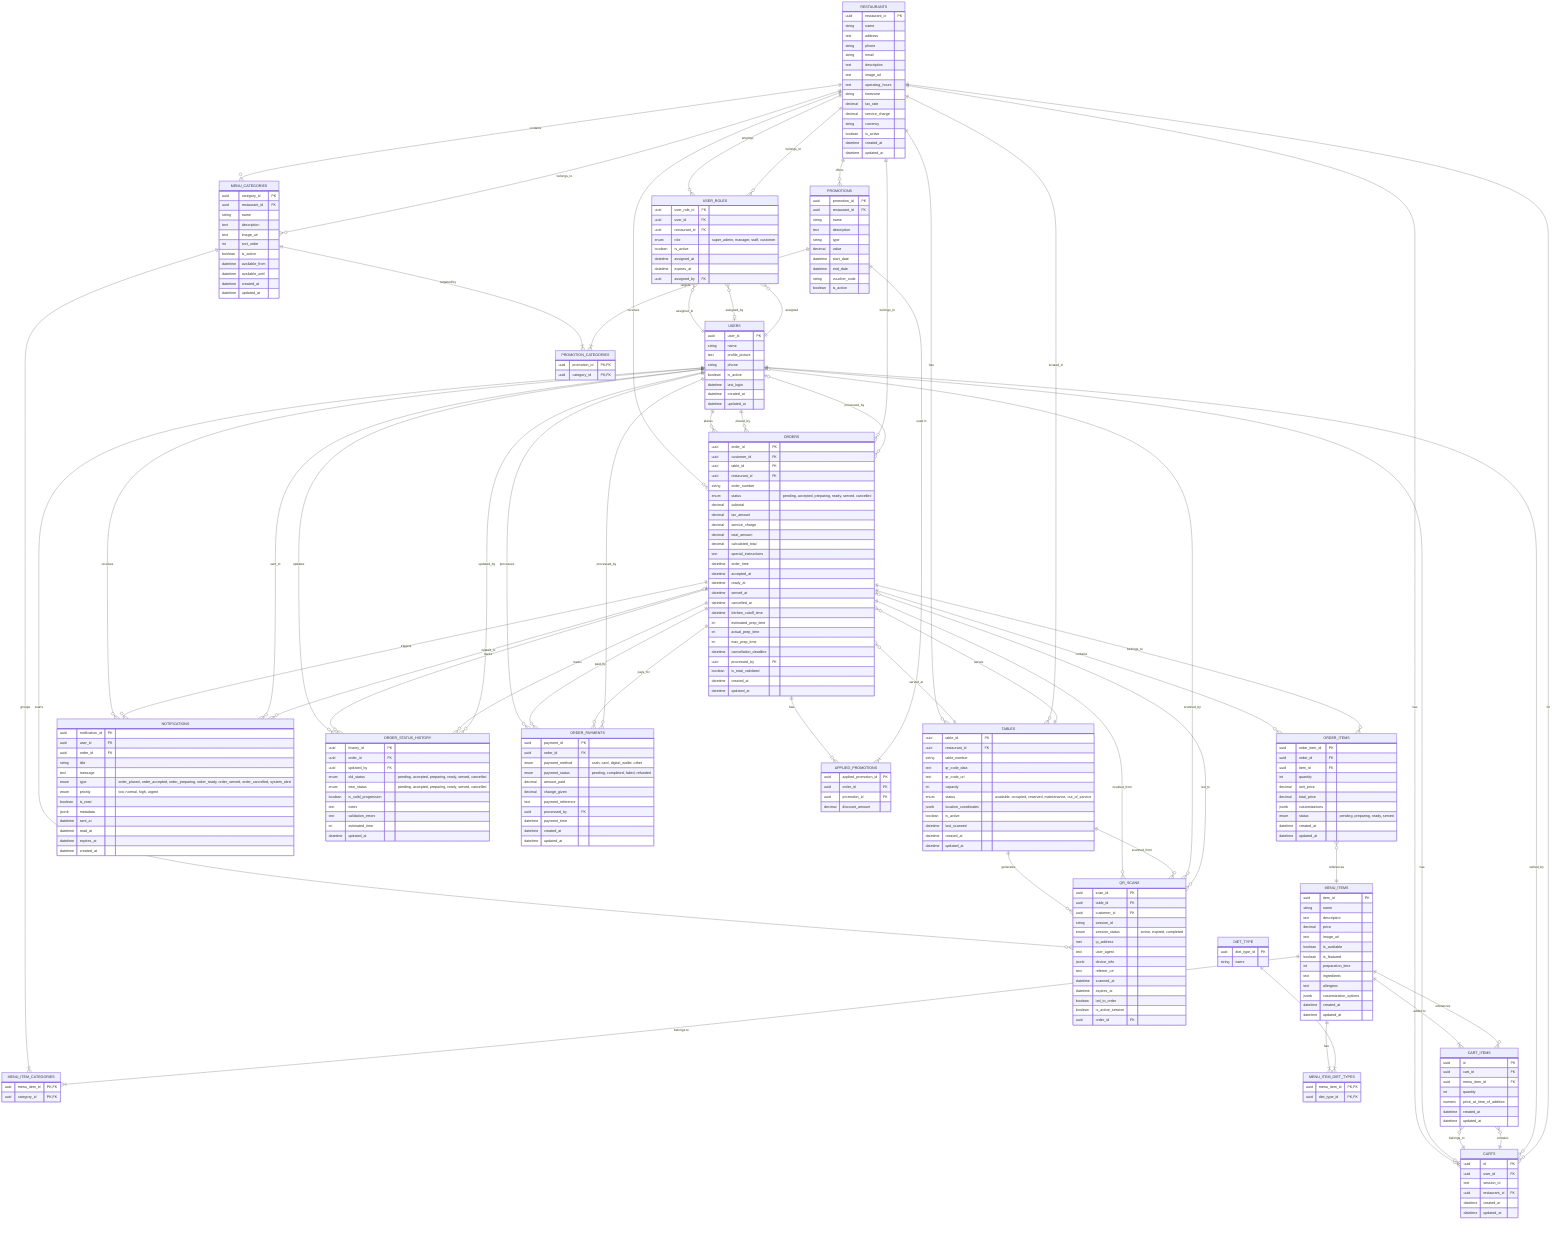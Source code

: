 erDiagram
    RESTAURANTS {
        uuid restaurant_id PK
        string name
        text address
        string phone
        string email
        text description
        text image_url
        text operating_hours
        string timezone
        decimal tax_rate
        decimal service_charge
        string currency
        boolean is_active
        datetime created_at
        datetime updated_at
    }

    USERS {
        uuid user_id PK
        string name
        text profile_picture
        string phone
        boolean is_active
        datetime last_login
        datetime created_at
        datetime updated_at
    }

    USER_ROLES {
        uuid user_role_id PK
        uuid user_id FK
        uuid restaurant_id FK
        enum role "super_admin, manager, staff, customer"
        boolean is_active
        datetime assigned_at
        datetime expires_at
        uuid assigned_by FK
    }

    TABLES {
        uuid table_id PK
        uuid restaurant_id FK
        string table_number
        text qr_code_data
        text qr_code_url
        int capacity
        enum status "available, occupied, reserved, maintenance, out_of_service"
        jsonb location_coordinates
        boolean is_active
        datetime last_scanned
        datetime created_at
        datetime updated_at
    }

    MENU_CATEGORIES {
        uuid category_id PK
        uuid restaurant_id FK
        string name
        text description
        text image_url
        int sort_order
        boolean is_active
        datetime available_from
        datetime available_until
        datetime created_at
        datetime updated_at
    }

    MENU_ITEMS {
        uuid item_id PK
        string name
        text description
        decimal price
        text image_url
        boolean is_available
        boolean is_featured
        int preparation_time
        text ingredients
        text allergens
        jsonb customization_options
        datetime created_at
        datetime updated_at
    }

    MENU_ITEM_CATEGORIES {
        uuid menu_item_id PK, FK
        uuid category_id PK, FK
    }

    ORDERS {
        uuid order_id PK
        uuid customer_id FK
        uuid table_id FK
        uuid restaurant_id FK
        string order_number
        enum status "pending, accepted, preparing, ready, served, cancelled"
        decimal subtotal
        decimal tax_amount
        decimal service_charge
        decimal total_amount
        decimal calculated_total
        text special_instructions
        datetime order_time
        datetime accepted_at
        datetime ready_at
        datetime served_at
        datetime cancelled_at
        datetime kitchen_cutoff_time
        int estimated_prep_time
        int actual_prep_time
        int max_prep_time
        datetime cancellation_deadline
        uuid processed_by FK
        boolean is_total_validated
        datetime created_at
        datetime updated_at
    }

    ORDER_ITEMS {
        uuid order_item_id PK
        uuid order_id FK
        uuid item_id FK
        int quantity
        decimal unit_price
        decimal total_price
        jsonb customizations
        enum status "pending, preparing, ready, served"
        datetime created_at
        datetime updated_at
    }

    NOTIFICATIONS {
        uuid notification_id PK
        uuid user_id FK
        uuid order_id FK
        string title
        text message
        enum type "order_placed, order_accepted, order_preparing, order_ready, order_served, order_cancelled, system_alert"
        enum priority "low, normal, high, urgent"
        boolean is_read
        jsonb metadata
        datetime sent_at
        datetime read_at
        datetime expires_at
        datetime created_at
    }

    QR_SCANS {
        uuid scan_id PK
        uuid table_id FK
        uuid customer_id FK
        string session_id
        enum session_status "active, expired, completed"
        inet ip_address
        text user_agent
        jsonb device_info
        text referrer_url
        datetime scanned_at
        datetime expires_at
        boolean led_to_order
        boolean is_active_session
        uuid order_id FK
    }

    ORDER_STATUS_HISTORY {
        uuid history_id PK
        uuid order_id FK
        uuid updated_by FK
        enum old_status "pending, accepted, preparing, ready, served, cancelled"
        enum new_status "pending, accepted, preparing, ready, served, cancelled"
        boolean is_valid_progression
        text notes
        text validation_errors
        int estimated_time
        datetime updated_at
    }

    ORDER_PAYMENTS {
        uuid payment_id PK
        uuid order_id FK
        enum payment_method "cash, card, digital_wallet, other"
        enum payment_status "pending, completed, failed, refunded"
        decimal amount_paid
        decimal change_given
        text payment_reference
        uuid processed_by FK
        datetime payment_time
        datetime created_at
        datetime updated_at
    }

    DIET_TYPE {
        uuid diet_type_id PK
        string name
    }

    MENU_ITEM_DIET_TYPES {
        uuid menu_item_id PK, FK
        uuid diet_type_id PK, FK
    }

    PROMOTIONS {
        uuid promotion_id PK
        uuid restaurant_id FK
        string name
        text description
        string type
        decimal value
        datetime start_date
        datetime end_date
        string voucher_code
        boolean is_active
    }

    APPLIED_PROMOTIONS {
        uuid applied_promotion_id PK
        uuid order_id FK
        uuid promotion_id FK
        decimal discount_amount
    }

    PROMOTION_CATEGORIES {
        uuid promotion_id PK, FK
        uuid category_id PK, FK
    }

    CARTS {
        uuid id PK
        uuid user_id FK
        text session_id
        uuid restaurant_id FK
        datetime created_at
        datetime updated_at
    }

    CART_ITEMS {
        uuid id PK
        uuid cart_id FK
        uuid menu_item_id FK
        int quantity
        numeric price_at_time_of_addition
        datetime created_at
        datetime updated_at
    }

    RESTAURANTS ||--o{ USER_ROLES : "employs"
    RESTAURANTS ||--o{ TABLES : "has"
    RESTAURANTS ||--o{ MENU_CATEGORIES : "contains"
    RESTAURANTS ||--o{ ORDERS : "receives"
    RESTAURANTS ||--o{ PROMOTIONS : "offers"
    RESTAURANTS ||--o{ CARTS : "has"
    USERS ||--o{ USER_ROLES : "assigned"
    USERS ||--o{ ORDERS : "places"
    USERS ||--o{ NOTIFICATIONS : "receives"
    USERS ||--o{ ORDER_STATUS_HISTORY : "updates"
    USERS ||--o{ QR_SCANS : "scans"
    USERS ||--o{ ORDER_PAYMENTS : "processes"
    USERS ||--o{ CARTS : "has"
    USER_ROLES }o--|| RESTAURANTS : "belongs_to"
    USER_ROLES }o--|| USERS : "assigned_to"
    USER_ROLES }o--o| USERS : "assigned_by"
    TABLES }o--|| RESTAURANTS : "located_in"
    TABLES ||--o{ ORDERS : "serves"
    TABLES ||--o{ QR_SCANS : "generates"
    MENU_CATEGORIES }o--|| RESTAURANTS : "belongs_to"
    MENU_CATEGORIES ||--|{ MENU_ITEM_CATEGORIES : "groups"
    MENU_CATEGORIES ||--|{ PROMOTION_CATEGORIES : "targeted by"
    MENU_ITEMS ||--|{ MENU_ITEM_CATEGORIES : "belongs to"
    MENU_ITEMS ||--|{ CART_ITEMS : "added to"
    ORDERS }o--|| USERS : "placed_by"
    ORDERS }o--|| TABLES : "served_at"
    ORDERS }o--|| RESTAURANTS : "belongs_to"
    ORDERS }o--o| USERS : "processed_by"
    ORDERS ||--o{ ORDER_ITEMS : "contains"
    ORDERS ||--o{ NOTIFICATIONS : "triggers"
    ORDERS ||--o{ ORDER_STATUS_HISTORY : "tracks"
    ORDERS ||--o{ ORDER_PAYMENTS : "paid_by"
    ORDERS ||--o{ QR_SCANS : "resulted_from"
    ORDERS ||--o{ APPLIED_PROMOTIONS : "has"
    ORDER_ITEMS }o--|| ORDERS : "belongs_to"
    ORDER_ITEMS }o--|| MENU_ITEMS : "references"
    NOTIFICATIONS }o--|| USERS : "sent_to"
    NOTIFICATIONS }o--o| ORDERS : "related_to"
    QR_SCANS }o--|| TABLES : "scanned_from"
    QR_SCANS }o--o| USERS : "scanned_by"
    QR_SCANS }o--o| ORDERS : "led_to"
    ORDER_STATUS_HISTORY }o--|| ORDERS : "tracks"
    ORDER_STATUS_HISTORY }o--|| USERS : "updated_by"
    ORDER_PAYMENTS }o--|| ORDERS : "pays_for"
    ORDER_PAYMENTS }o--|| USERS : "processed_by"
    MENU_ITEMS ||--|{ MENU_ITEM_DIET_TYPES : "has"
    DIET_TYPE ||--|{ MENU_ITEM_DIET_TYPES : "applies to"
    PROMOTIONS ||--|{ APPLIED_PROMOTIONS : "used in"
    PROMOTIONS ||--|{ PROMOTION_CATEGORIES : "targets"
    CARTS ||--o{ CART_ITEMS : "contains"
    CARTS }o--|| USERS : "owned_by"
    CARTS }o--|| RESTAURANTS : "for"
    CART_ITEMS }o--|| CARTS : "belongs_to"
    CART_ITEMS }o--|| MENU_ITEMS : "references"